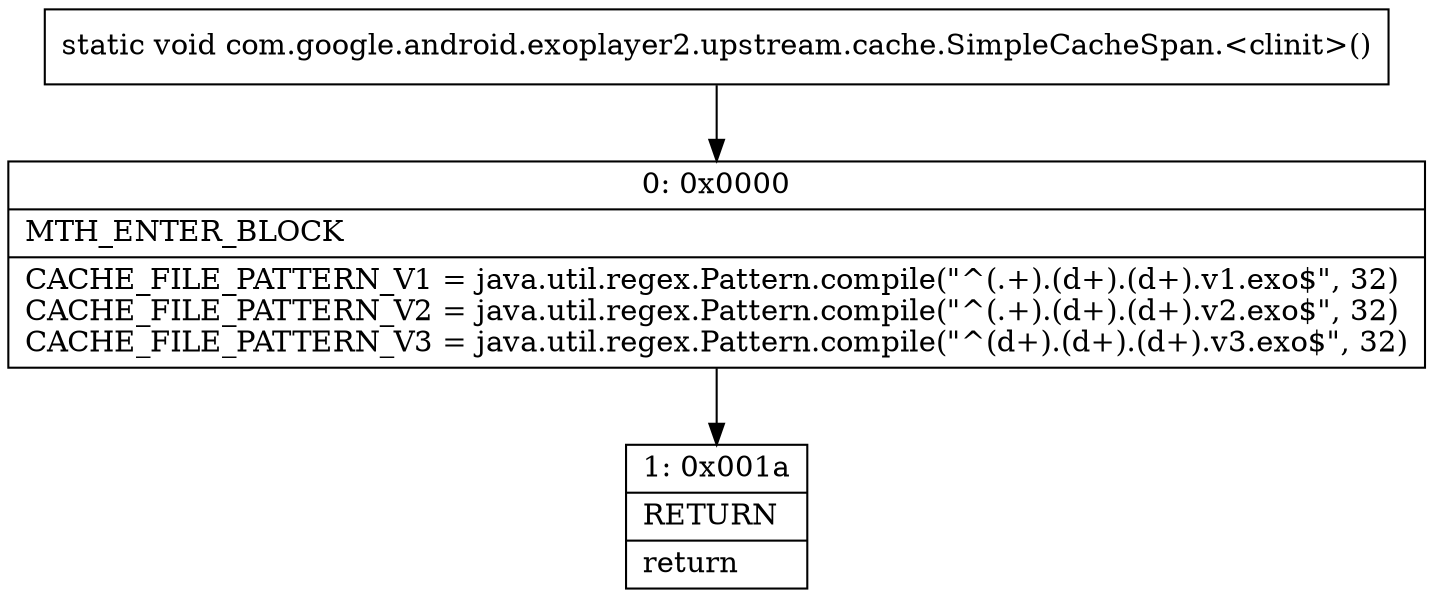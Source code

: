 digraph "CFG forcom.google.android.exoplayer2.upstream.cache.SimpleCacheSpan.\<clinit\>()V" {
Node_0 [shape=record,label="{0\:\ 0x0000|MTH_ENTER_BLOCK\l|CACHE_FILE_PATTERN_V1 = java.util.regex.Pattern.compile(\"^(.+).(d+).(d+).v1.exo$\", 32)\lCACHE_FILE_PATTERN_V2 = java.util.regex.Pattern.compile(\"^(.+).(d+).(d+).v2.exo$\", 32)\lCACHE_FILE_PATTERN_V3 = java.util.regex.Pattern.compile(\"^(d+).(d+).(d+).v3.exo$\", 32)\l}"];
Node_1 [shape=record,label="{1\:\ 0x001a|RETURN\l|return\l}"];
MethodNode[shape=record,label="{static void com.google.android.exoplayer2.upstream.cache.SimpleCacheSpan.\<clinit\>() }"];
MethodNode -> Node_0;
Node_0 -> Node_1;
}

